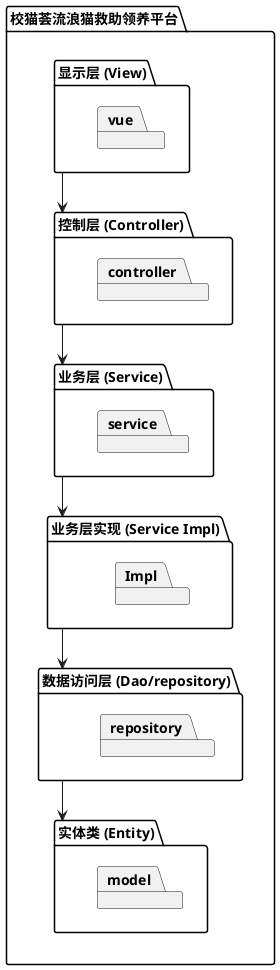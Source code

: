 @startuml
package "校猫荟流浪猫救助领养平台" {
package "控制层 (Controller)" {
    package "controller"
'  class AdminController
'  class CatController
'  class CommentController
'  class DonationController
'  class PostController
'  class UserController
'  class VolunteerController
}

package "业务层 (Service)" {
    package "service"
'  interface AdminService
'  interface CatService
'  interface CommentService
'  interface DonationService
'  interface PostService
'  interface UserService
'  interface VolunteerService
}

package "业务层实现 (Service Impl)" {

    package "Impl"
'  class AdminServiceImpl
'  class CatServiceImpl
'  class CommentServiceImpl
'  class DonationServiceImpl
'  class PostServiceImpl
'  class UserServiceImpl
'  class VolunteerServiceImpl
}

package "数据访问层 (Dao/repository)" {
    package "repository"
'  interface AdminDao/repository
'  interface CatDao/repository
'  interface CommentDao/repository
'  interface DonationDao/repository
'  interface PostDao/repository
'  interface UserDao/repository
'  interface VolunteerDao/repository
}

package "实体类 (Entity)" {
    package "model"
'  class Admin
'  class Cat
'  class Comment
'  class Donation
'  class Post
'  class User
'  class Volunteer
'  class VolunteerTask
}

package "显示层 (View)" {
'  class JwtView
package "vue"
}

"控制层 (Controller)" --> "业务层 (Service)"
"业务层 (Service)" --> "业务层实现 (Service Impl)"
"业务层实现 (Service Impl)" --> "数据访问层 (Dao/repository)"
"数据访问层 (Dao/repository)" --> "实体类 (Entity)"
"显示层 (View)" --> "控制层 (Controller)"
}
@enduml